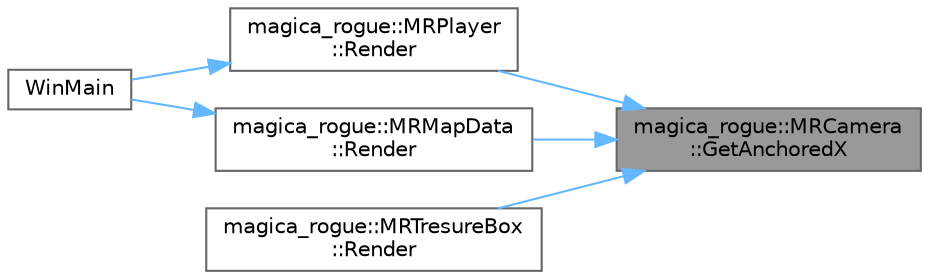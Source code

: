 digraph "magica_rogue::MRCamera::GetAnchoredX"
{
 // LATEX_PDF_SIZE
  bgcolor="transparent";
  edge [fontname=Helvetica,fontsize=10,labelfontname=Helvetica,labelfontsize=10];
  node [fontname=Helvetica,fontsize=10,shape=box,height=0.2,width=0.4];
  rankdir="RL";
  Node1 [id="Node000001",label="magica_rogue::MRCamera\l::GetAnchoredX",height=0.2,width=0.4,color="gray40", fillcolor="grey60", style="filled", fontcolor="black",tooltip="スクリーン座標のX要素を取得"];
  Node1 -> Node2 [id="edge6_Node000001_Node000002",dir="back",color="steelblue1",style="solid",tooltip=" "];
  Node2 [id="Node000002",label="magica_rogue::MRPlayer\l::Render",height=0.2,width=0.4,color="grey40", fillcolor="white", style="filled",URL="$classmagica__rogue_1_1_m_r_player.html#a703b50d4ad2cf05bc07c5041bc97907b",tooltip="描画"];
  Node2 -> Node3 [id="edge7_Node000002_Node000003",dir="back",color="steelblue1",style="solid",tooltip=" "];
  Node3 [id="Node000003",label="WinMain",height=0.2,width=0.4,color="grey40", fillcolor="white", style="filled",URL="$main_8cpp.html#aa9f5bde5a38da1ef0ae63e9a5a567411",tooltip=" "];
  Node1 -> Node4 [id="edge8_Node000001_Node000004",dir="back",color="steelblue1",style="solid",tooltip=" "];
  Node4 [id="Node000004",label="magica_rogue::MRMapData\l::Render",height=0.2,width=0.4,color="grey40", fillcolor="white", style="filled",URL="$classmagica__rogue_1_1_m_r_map_data.html#a86373ee55328a0c15851632c17bb985a",tooltip="マップを描画"];
  Node4 -> Node3 [id="edge9_Node000004_Node000003",dir="back",color="steelblue1",style="solid",tooltip=" "];
  Node1 -> Node5 [id="edge10_Node000001_Node000005",dir="back",color="steelblue1",style="solid",tooltip=" "];
  Node5 [id="Node000005",label="magica_rogue::MRTresureBox\l::Render",height=0.2,width=0.4,color="grey40", fillcolor="white", style="filled",URL="$classmagica__rogue_1_1_m_r_tresure_box.html#ab9204c864f87492656a71232ac975375",tooltip="描画"];
}
